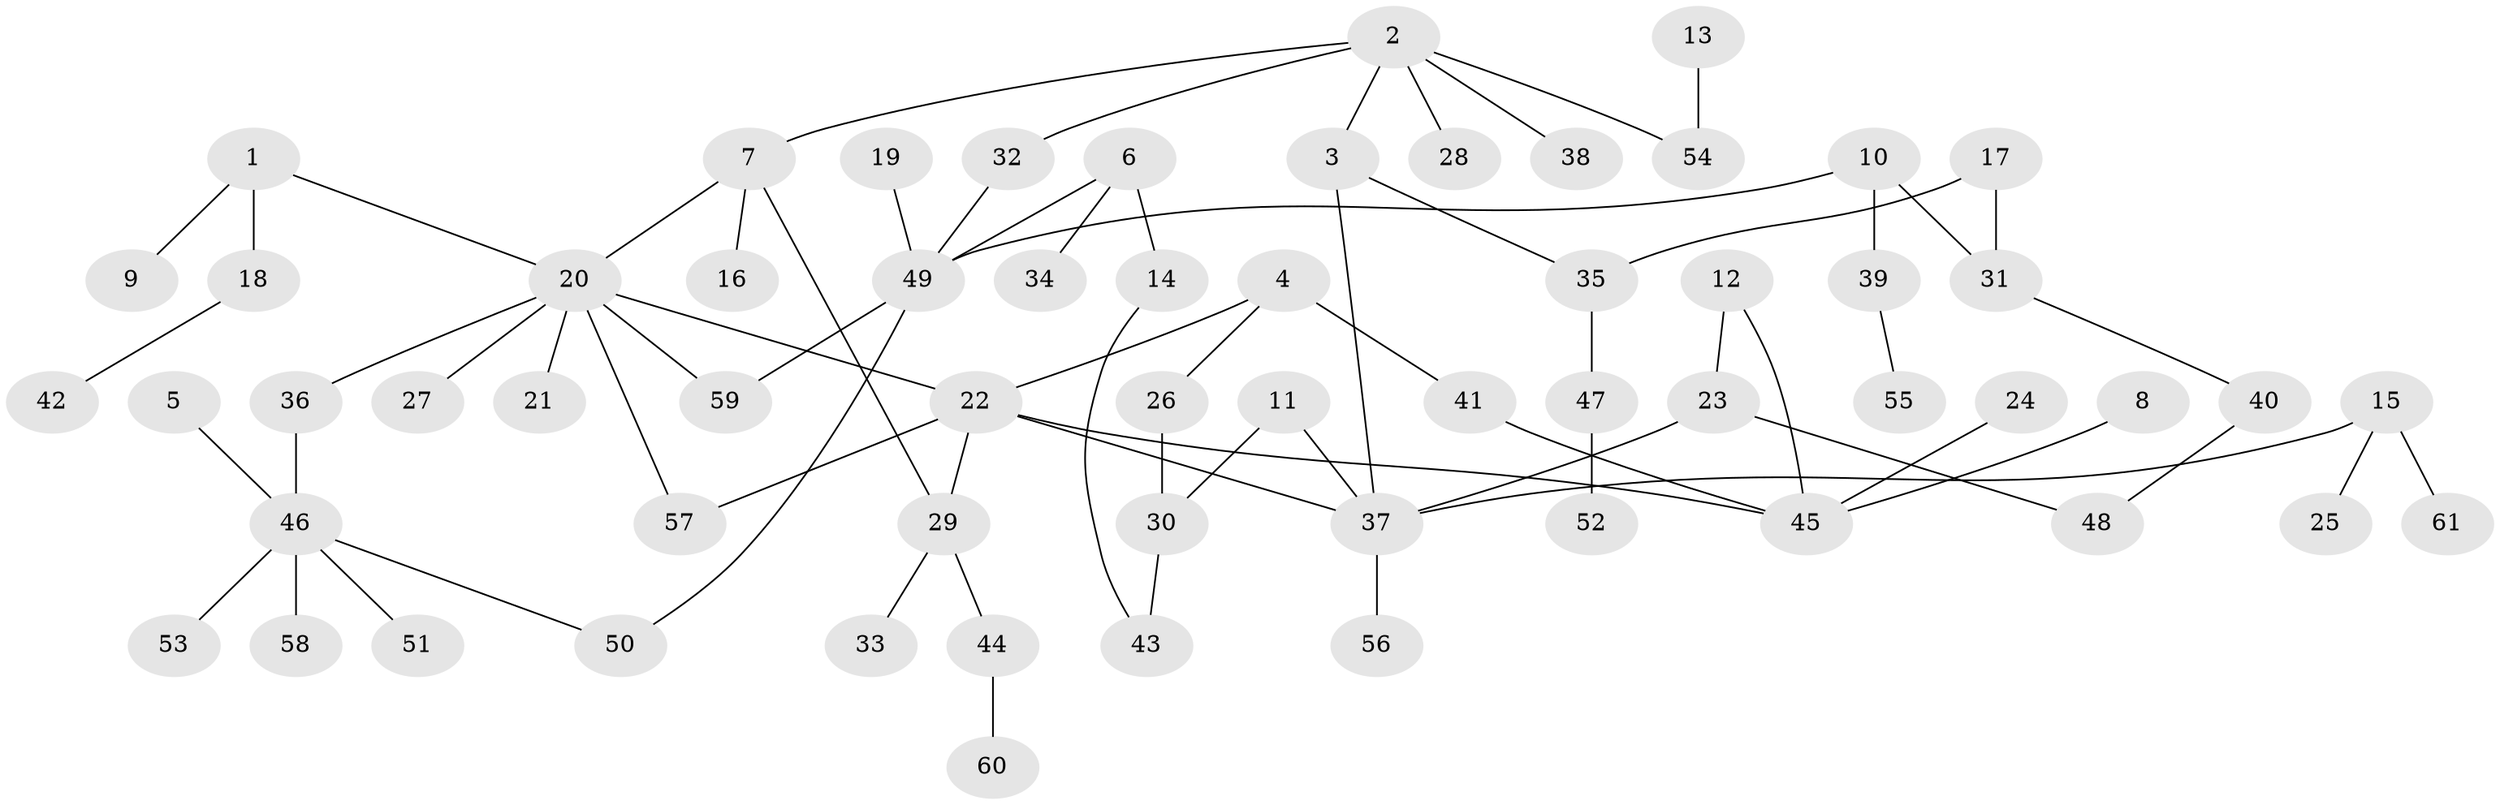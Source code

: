 // original degree distribution, {10: 0.00819672131147541, 7: 0.03278688524590164, 3: 0.1557377049180328, 4: 0.05737704918032787, 2: 0.30327868852459017, 6: 0.00819672131147541, 5: 0.01639344262295082, 1: 0.4180327868852459}
// Generated by graph-tools (version 1.1) at 2025/36/03/04/25 23:36:10]
// undirected, 61 vertices, 71 edges
graph export_dot {
  node [color=gray90,style=filled];
  1;
  2;
  3;
  4;
  5;
  6;
  7;
  8;
  9;
  10;
  11;
  12;
  13;
  14;
  15;
  16;
  17;
  18;
  19;
  20;
  21;
  22;
  23;
  24;
  25;
  26;
  27;
  28;
  29;
  30;
  31;
  32;
  33;
  34;
  35;
  36;
  37;
  38;
  39;
  40;
  41;
  42;
  43;
  44;
  45;
  46;
  47;
  48;
  49;
  50;
  51;
  52;
  53;
  54;
  55;
  56;
  57;
  58;
  59;
  60;
  61;
  1 -- 9 [weight=1.0];
  1 -- 18 [weight=1.0];
  1 -- 20 [weight=1.0];
  2 -- 3 [weight=1.0];
  2 -- 7 [weight=1.0];
  2 -- 28 [weight=1.0];
  2 -- 32 [weight=1.0];
  2 -- 38 [weight=1.0];
  2 -- 54 [weight=1.0];
  3 -- 35 [weight=1.0];
  3 -- 37 [weight=1.0];
  4 -- 22 [weight=1.0];
  4 -- 26 [weight=1.0];
  4 -- 41 [weight=1.0];
  5 -- 46 [weight=1.0];
  6 -- 14 [weight=1.0];
  6 -- 34 [weight=1.0];
  6 -- 49 [weight=1.0];
  7 -- 16 [weight=1.0];
  7 -- 20 [weight=1.0];
  7 -- 29 [weight=1.0];
  8 -- 45 [weight=1.0];
  10 -- 31 [weight=1.0];
  10 -- 39 [weight=1.0];
  10 -- 49 [weight=1.0];
  11 -- 30 [weight=1.0];
  11 -- 37 [weight=1.0];
  12 -- 23 [weight=1.0];
  12 -- 45 [weight=1.0];
  13 -- 54 [weight=1.0];
  14 -- 43 [weight=1.0];
  15 -- 25 [weight=1.0];
  15 -- 37 [weight=1.0];
  15 -- 61 [weight=1.0];
  17 -- 31 [weight=1.0];
  17 -- 35 [weight=1.0];
  18 -- 42 [weight=1.0];
  19 -- 49 [weight=1.0];
  20 -- 21 [weight=1.0];
  20 -- 22 [weight=1.0];
  20 -- 27 [weight=1.0];
  20 -- 36 [weight=1.0];
  20 -- 57 [weight=1.0];
  20 -- 59 [weight=1.0];
  22 -- 29 [weight=1.0];
  22 -- 37 [weight=1.0];
  22 -- 45 [weight=1.0];
  22 -- 57 [weight=1.0];
  23 -- 37 [weight=1.0];
  23 -- 48 [weight=1.0];
  24 -- 45 [weight=1.0];
  26 -- 30 [weight=1.0];
  29 -- 33 [weight=1.0];
  29 -- 44 [weight=1.0];
  30 -- 43 [weight=1.0];
  31 -- 40 [weight=1.0];
  32 -- 49 [weight=1.0];
  35 -- 47 [weight=1.0];
  36 -- 46 [weight=1.0];
  37 -- 56 [weight=1.0];
  39 -- 55 [weight=1.0];
  40 -- 48 [weight=1.0];
  41 -- 45 [weight=1.0];
  44 -- 60 [weight=1.0];
  46 -- 50 [weight=1.0];
  46 -- 51 [weight=1.0];
  46 -- 53 [weight=1.0];
  46 -- 58 [weight=1.0];
  47 -- 52 [weight=1.0];
  49 -- 50 [weight=1.0];
  49 -- 59 [weight=1.0];
}
